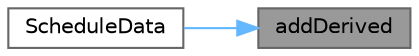 digraph "addDerived"
{
 // INTERACTIVE_SVG=YES
 // LATEX_PDF_SIZE
  bgcolor="transparent";
  edge [fontname=Helvetica,fontsize=10,labelfontname=Helvetica,labelfontsize=10];
  node [fontname=Helvetica,fontsize=10,shape=box,height=0.2,width=0.4];
  rankdir="RL";
  Node1 [label="addDerived",height=0.2,width=0.4,color="gray40", fillcolor="grey60", style="filled", fontcolor="black",tooltip="Add derived schedules."];
  Node1 -> Node2 [dir="back",color="steelblue1",style="solid"];
  Node2 [label="ScheduleData",height=0.2,width=0.4,color="grey40", fillcolor="white", style="filled",URL="$classore_1_1data_1_1_schedule_data.html#a2195edd79b73ceb7ce5748f38914cad9",tooltip="Constructor with ScheduleDerived."];
}
